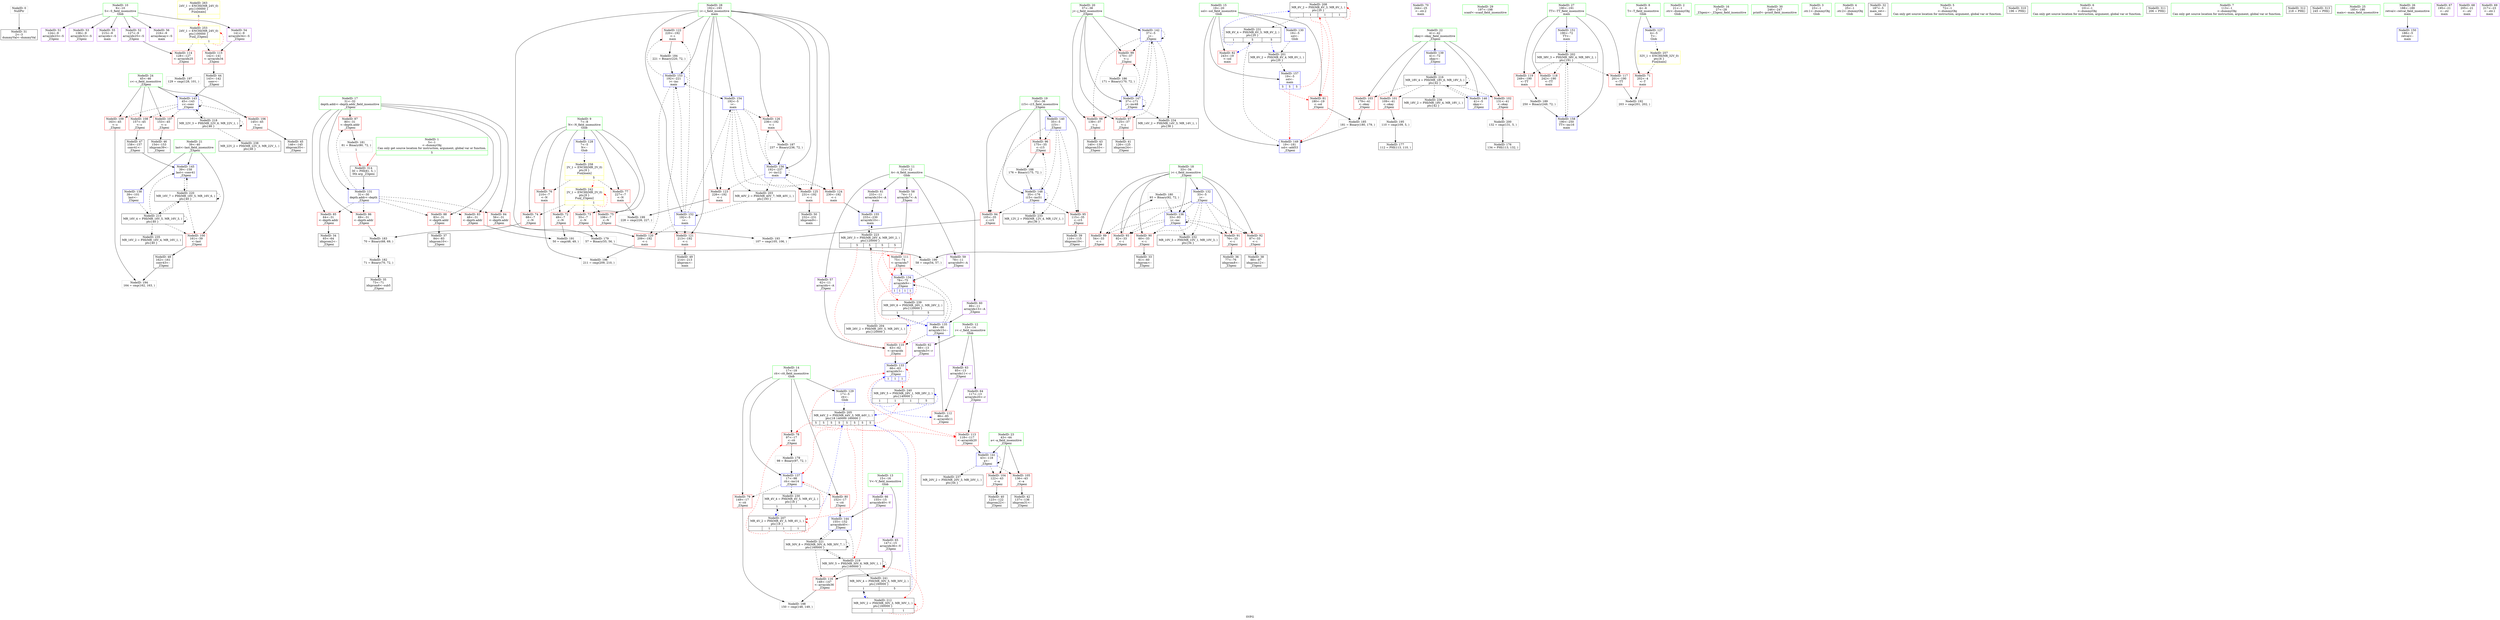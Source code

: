 digraph "SVFG" {
	label="SVFG";

	Node0x55cc87deddb0 [shape=record,color=grey,label="{NodeID: 0\nNullPtr}"];
	Node0x55cc87deddb0 -> Node0x55cc87e13e70[style=solid];
	Node0x55cc87e37400 [shape=record,color=yellow,style=double,label="{NodeID: 263\n24V_1 = ENCHI(MR_24V_0)\npts\{100000 \}\nFun[main]|{<s0>5}}"];
	Node0x55cc87e37400:s0 -> Node0x55cc87e36ae0[style=dashed,color=red];
	Node0x55cc87e1e560 [shape=record,color=grey,label="{NodeID: 180\n93 = Binary(92, 72, )\n}"];
	Node0x55cc87e1e560 -> Node0x55cc87e1b490[style=solid];
	Node0x55cc87e14d10 [shape=record,color=red,label="{NodeID: 97\n125\<--37\n\<--j\n_Z3geni\n}"];
	Node0x55cc87e14d10 -> Node0x55cc87e14690[style=solid];
	Node0x55cc87e131a0 [shape=record,color=green,label="{NodeID: 14\n17\<--18\nrit\<--rit_field_insensitive\nGlob }"];
	Node0x55cc87e131a0 -> Node0x55cc87e174c0[style=solid];
	Node0x55cc87e131a0 -> Node0x55cc87e17590[style=solid];
	Node0x55cc87e131a0 -> Node0x55cc87e17660[style=solid];
	Node0x55cc87e131a0 -> Node0x55cc87e1ae80[style=solid];
	Node0x55cc87e131a0 -> Node0x55cc87e1b560[style=solid];
	Node0x55cc87e18720 [shape=record,color=grey,label="{NodeID: 194\n164 = cmp(162, 163, )\n}"];
	Node0x55cc87e15870 [shape=record,color=red,label="{NodeID: 111\n75\<--74\n\<--arrayidx7\n_Z3geni\n}"];
	Node0x55cc87e15870 -> Node0x55cc87e1b2f0[style=solid];
	Node0x55cc87e13c00 [shape=record,color=green,label="{NodeID: 28\n192\<--193\ni\<--i_field_insensitive\nmain\n}"];
	Node0x55cc87e13c00 -> Node0x55cc87e1a700[style=solid];
	Node0x55cc87e13c00 -> Node0x55cc87e1a7d0[style=solid];
	Node0x55cc87e13c00 -> Node0x55cc87e1a8a0[style=solid];
	Node0x55cc87e13c00 -> Node0x55cc87e1a970[style=solid];
	Node0x55cc87e13c00 -> Node0x55cc87e1aa40[style=solid];
	Node0x55cc87e13c00 -> Node0x55cc87e1ab10[style=solid];
	Node0x55cc87e13c00 -> Node0x55cc87e1abe0[style=solid];
	Node0x55cc87e13c00 -> Node0x55cc87e1c190[style=solid];
	Node0x55cc87e13c00 -> Node0x55cc87e1c260[style=solid];
	Node0x55cc87e13c00 -> Node0x55cc87e1c330[style=solid];
	Node0x55cc87e13c00 -> Node0x55cc87e1c4d0[style=solid];
	Node0x55cc87e2a900 [shape=record,color=black,label="{NodeID: 208\nMR_6V_2 = PHI(MR_6V_3, MR_6V_1, )\npts\{20 \}\n|{|<s1>1|<s2>1|<s3>1}}"];
	Node0x55cc87e2a900 -> Node0x55cc87e32000[style=dashed];
	Node0x55cc87e2a900:s1 -> Node0x55cc87e17730[style=dashed,color=red];
	Node0x55cc87e2a900:s2 -> Node0x55cc87e1bf20[style=dashed,color=red];
	Node0x55cc87e2a900:s3 -> Node0x55cc87e2a900[style=dashed,color=red];
	Node0x55cc87e1ab10 [shape=record,color=red,label="{NodeID: 125\n231\<--192\n\<--i\nmain\n}"];
	Node0x55cc87e1ab10 -> Node0x55cc87e15e00[style=solid];
	Node0x55cc87e14760 [shape=record,color=black,label="{NodeID: 42\n137\<--136\nidxprom31\<--\n_Z3geni\n}"];
	Node0x55cc87e1b700 [shape=record,color=blue,label="{NodeID: 139\n41\<--72\nokay\<--\n_Z3geni\n}"];
	Node0x55cc87e1b700 -> Node0x55cc87e2d100[style=dashed];
	Node0x55cc87e162e0 [shape=record,color=purple,label="{NodeID: 56\n216\<--9\narraydecay\<--S\nmain\n}"];
	Node0x55cc87e33900 [shape=record,color=black,label="{NodeID: 236\nMR_18V_2 = PHI(MR_18V_4, MR_18V_1, )\npts\{42 \}\n}"];
	Node0x55cc87e1c260 [shape=record,color=blue,label="{NodeID: 153\n192\<--221\ni\<--inc\nmain\n}"];
	Node0x55cc87e1c260 -> Node0x55cc87e1a700[style=dashed];
	Node0x55cc87e1c260 -> Node0x55cc87e1a7d0[style=dashed];
	Node0x55cc87e1c260 -> Node0x55cc87e1a8a0[style=dashed];
	Node0x55cc87e1c260 -> Node0x55cc87e1c260[style=dashed];
	Node0x55cc87e1c260 -> Node0x55cc87e1c330[style=dashed];
	Node0x55cc87e16e40 [shape=record,color=purple,label="{NodeID: 70\n244\<--25\n\<--.str.2\nmain\n}"];
	Node0x55cc87e179a0 [shape=record,color=red,label="{NodeID: 84\n56\<--31\n\<--depth.addr\n_Z3geni\n}"];
	Node0x55cc87e179a0 -> Node0x55cc87e1e3e0[style=solid];
	Node0x55cc87df0bd0 [shape=record,color=green,label="{NodeID: 1\n5\<--1\n\<--dummyObj\nCan only get source location for instruction, argument, global var or function.|{<s0>5}}"];
	Node0x55cc87df0bd0:s0 -> Node0x55cc87e4c340[style=solid,color=red];
	Node0x55cc87e1e6e0 [shape=record,color=grey,label="{NodeID: 181\n81 = Binary(80, 72, )\n|{<s0>1}}"];
	Node0x55cc87e1e6e0:s0 -> Node0x55cc87e4c340[style=solid,color=red];
	Node0x55cc87e14de0 [shape=record,color=red,label="{NodeID: 98\n139\<--37\n\<--j\n_Z3geni\n}"];
	Node0x55cc87e14de0 -> Node0x55cc87e14830[style=solid];
	Node0x55cc87e13230 [shape=record,color=green,label="{NodeID: 15\n19\<--20\nsol\<--sol_field_insensitive\nGlob }"];
	Node0x55cc87e13230 -> Node0x55cc87e17730[style=solid];
	Node0x55cc87e13230 -> Node0x55cc87e17800[style=solid];
	Node0x55cc87e13230 -> Node0x55cc87e1af80[style=solid];
	Node0x55cc87e13230 -> Node0x55cc87e1bf20[style=solid];
	Node0x55cc87e13230 -> Node0x55cc87e1c5a0[style=solid];
	Node0x55cc87e188a0 [shape=record,color=grey,label="{NodeID: 195\n110 = cmp(109, 5, )\n}"];
	Node0x55cc87e188a0 -> Node0x55cc87bdbf80[style=solid];
	Node0x55cc87e15940 [shape=record,color=red,label="{NodeID: 112\n86\<--85\n\<--arrayidx11\n_Z3geni\n}"];
	Node0x55cc87e15940 -> Node0x55cc87e1b3c0[style=solid];
	Node0x55cc87e13cd0 [shape=record,color=green,label="{NodeID: 29\n197\<--198\nscanf\<--scanf_field_insensitive\n}"];
	Node0x55cc87e1abe0 [shape=record,color=red,label="{NodeID: 126\n236\<--192\n\<--i\nmain\n}"];
	Node0x55cc87e1abe0 -> Node0x55cc87e1efe0[style=solid];
	Node0x55cc87e14830 [shape=record,color=black,label="{NodeID: 43\n140\<--139\nidxprom33\<--\n_Z3geni\n}"];
	Node0x55cc87e2f800 [shape=record,color=black,label="{NodeID: 223\nMR_26V_3 = PHI(MR_26V_4, MR_26V_2, )\npts\{120000 \}\n|{|<s1>5|<s2>5|<s3>5|<s4>5}}"];
	Node0x55cc87e2f800 -> Node0x55cc87e1c400[style=dashed];
	Node0x55cc87e2f800:s1 -> Node0x55cc87e157a0[style=dashed,color=red];
	Node0x55cc87e2f800:s2 -> Node0x55cc87e15870[style=dashed,color=red];
	Node0x55cc87e2f800:s3 -> Node0x55cc87e1b2f0[style=dashed,color=red];
	Node0x55cc87e2f800:s4 -> Node0x55cc87e34800[style=dashed,color=red];
	Node0x55cc87e1b7d0 [shape=record,color=blue,label="{NodeID: 140\n35\<--5\ni15\<--\n_Z3geni\n}"];
	Node0x55cc87e1b7d0 -> Node0x55cc87e181c0[style=dashed];
	Node0x55cc87e1b7d0 -> Node0x55cc87e18290[style=dashed];
	Node0x55cc87e1b7d0 -> Node0x55cc87e14c40[style=dashed];
	Node0x55cc87e1b7d0 -> Node0x55cc87e1be50[style=dashed];
	Node0x55cc87e1b7d0 -> Node0x55cc87e32a00[style=dashed];
	Node0x55cc87e163b0 [shape=record,color=purple,label="{NodeID: 57\n62\<--11\narrayidx\<--A\n_Z3geni\n}"];
	Node0x55cc87e163b0 -> Node0x55cc87e157a0[style=solid];
	Node0x55cc87e33e00 [shape=record,color=black,label="{NodeID: 237\nMR_20V_2 = PHI(MR_20V_3, MR_20V_1, )\npts\{44 \}\n}"];
	Node0x55cc87e1c330 [shape=record,color=blue,label="{NodeID: 154\n192\<--5\ni\<--\nmain\n}"];
	Node0x55cc87e1c330 -> Node0x55cc87e1a970[style=dashed];
	Node0x55cc87e1c330 -> Node0x55cc87e1aa40[style=dashed];
	Node0x55cc87e1c330 -> Node0x55cc87e1ab10[style=dashed];
	Node0x55cc87e1c330 -> Node0x55cc87e1abe0[style=dashed];
	Node0x55cc87e1c330 -> Node0x55cc87e1c4d0[style=dashed];
	Node0x55cc87e1c330 -> Node0x55cc87e28fa0[style=dashed];
	Node0x55cc87e16f10 [shape=record,color=red,label="{NodeID: 71\n202\<--4\n\<--T\nmain\n}"];
	Node0x55cc87e16f10 -> Node0x55cc87e18420[style=solid];
	Node0x55cc87e17a70 [shape=record,color=red,label="{NodeID: 85\n64\<--31\n\<--depth.addr\n_Z3geni\n}"];
	Node0x55cc87e17a70 -> Node0x55cc87e140e0[style=solid];
	Node0x55cc87dee290 [shape=record,color=green,label="{NodeID: 2\n21\<--1\n.str\<--dummyObj\nGlob }"];
	Node0x55cc87e1e860 [shape=record,color=grey,label="{NodeID: 182\n71 = Binary(70, 72, )\n}"];
	Node0x55cc87e1e860 -> Node0x55cc87e141b0[style=solid];
	Node0x55cc87e14eb0 [shape=record,color=red,label="{NodeID: 99\n170\<--37\n\<--j\n_Z3geni\n}"];
	Node0x55cc87e14eb0 -> Node0x55cc87e1ee60[style=solid];
	Node0x55cc87e132c0 [shape=record,color=green,label="{NodeID: 16\n27\<--28\n_Z3geni\<--_Z3geni_field_insensitive\n}"];
	Node0x55cc87e18a20 [shape=record,color=grey,label="{NodeID: 196\n211 = cmp(209, 210, )\n}"];
	Node0x55cc87e15a10 [shape=record,color=red,label="{NodeID: 113\n118\<--117\n\<--arrayidx20\n_Z3geni\n}"];
	Node0x55cc87e15a10 -> Node0x55cc87e1b8a0[style=solid];
	Node0x55cc87e13da0 [shape=record,color=green,label="{NodeID: 30\n246\<--247\nprintf\<--printf_field_insensitive\n}"];
	Node0x55cc87e1acb0 [shape=record,color=blue,label="{NodeID: 127\n4\<--5\nT\<--\nGlob }"];
	Node0x55cc87e1acb0 -> Node0x55cc87e36e90[style=dashed];
	Node0x55cc87e14900 [shape=record,color=black,label="{NodeID: 44\n143\<--142\nconv\<--\n_Z3geni\n}"];
	Node0x55cc87e14900 -> Node0x55cc87e1ba40[style=solid];
	Node0x55cc87e1b8a0 [shape=record,color=blue,label="{NodeID: 141\n43\<--118\na\<--\n_Z3geni\n}"];
	Node0x55cc87e1b8a0 -> Node0x55cc87e152c0[style=dashed];
	Node0x55cc87e1b8a0 -> Node0x55cc87e15390[style=dashed];
	Node0x55cc87e1b8a0 -> Node0x55cc87e1b8a0[style=dashed];
	Node0x55cc87e1b8a0 -> Node0x55cc87e33e00[style=dashed];
	Node0x55cc87e16480 [shape=record,color=purple,label="{NodeID: 58\n74\<--11\narrayidx7\<--A\n_Z3geni\n}"];
	Node0x55cc87e16480 -> Node0x55cc87e15870[style=solid];
	Node0x55cc87e34300 [shape=record,color=black,label="{NodeID: 238\nMR_22V_2 = PHI(MR_22V_3, MR_22V_1, )\npts\{46 \}\n}"];
	Node0x55cc87e1c400 [shape=record,color=blue,label="{NodeID: 155\n233\<--230\narrayidx10\<--\nmain\n}"];
	Node0x55cc87e1c400 -> Node0x55cc87e2f800[style=dashed];
	Node0x55cc87e16fe0 [shape=record,color=red,label="{NodeID: 72\n49\<--7\n\<--N\n_Z3geni\n}"];
	Node0x55cc87e16fe0 -> Node0x55cc87e1f5e0[style=solid];
	Node0x55cc87e17b40 [shape=record,color=red,label="{NodeID: 86\n69\<--31\n\<--depth.addr\n_Z3geni\n}"];
	Node0x55cc87e17b40 -> Node0x55cc87e1e9e0[style=solid];
	Node0x55cc87df19d0 [shape=record,color=green,label="{NodeID: 3\n23\<--1\n.str.1\<--dummyObj\nGlob }"];
	Node0x55cc87e1e9e0 [shape=record,color=grey,label="{NodeID: 183\n70 = Binary(68, 69, )\n}"];
	Node0x55cc87e1e9e0 -> Node0x55cc87e1e860[style=solid];
	Node0x55cc87e14f80 [shape=record,color=red,label="{NodeID: 100\n161\<--39\n\<--last\n_Z3geni\n}"];
	Node0x55cc87e14f80 -> Node0x55cc87e15c60[style=solid];
	Node0x55cc87e13350 [shape=record,color=green,label="{NodeID: 17\n31\<--32\ndepth.addr\<--depth.addr_field_insensitive\n_Z3geni\n}"];
	Node0x55cc87e13350 -> Node0x55cc87e178d0[style=solid];
	Node0x55cc87e13350 -> Node0x55cc87e179a0[style=solid];
	Node0x55cc87e13350 -> Node0x55cc87e17a70[style=solid];
	Node0x55cc87e13350 -> Node0x55cc87e17b40[style=solid];
	Node0x55cc87e13350 -> Node0x55cc87e17c10[style=solid];
	Node0x55cc87e13350 -> Node0x55cc87e17ce0[style=solid];
	Node0x55cc87e13350 -> Node0x55cc87e1b080[style=solid];
	Node0x55cc87e18ba0 [shape=record,color=grey,label="{NodeID: 197\n129 = cmp(128, 101, )\n}"];
	Node0x55cc87e15ae0 [shape=record,color=red,label="{NodeID: 114\n128\<--127\n\<--arrayidx25\n_Z3geni\n}"];
	Node0x55cc87e15ae0 -> Node0x55cc87e18ba0[style=solid];
	Node0x55cc87e13e70 [shape=record,color=black,label="{NodeID: 31\n2\<--3\ndummyVal\<--dummyVal\n}"];
	Node0x55cc87e1ad80 [shape=record,color=blue,label="{NodeID: 128\n7\<--5\nN\<--\nGlob }"];
	Node0x55cc87e1ad80 -> Node0x55cc87e36fa0[style=dashed];
	Node0x55cc87e149d0 [shape=record,color=black,label="{NodeID: 45\n146\<--145\nidxprom35\<--\n_Z3geni\n}"];
	Node0x55cc87e1b970 [shape=record,color=blue,label="{NodeID: 142\n37\<--5\nj\<--\n_Z3geni\n}"];
	Node0x55cc87e1b970 -> Node0x55cc87e14d10[style=dashed];
	Node0x55cc87e1b970 -> Node0x55cc87e14de0[style=dashed];
	Node0x55cc87e1b970 -> Node0x55cc87e14eb0[style=dashed];
	Node0x55cc87e1b970 -> Node0x55cc87e1b970[style=dashed];
	Node0x55cc87e1b970 -> Node0x55cc87e1bd80[style=dashed];
	Node0x55cc87e1b970 -> Node0x55cc87e32f00[style=dashed];
	Node0x55cc87e16550 [shape=record,color=purple,label="{NodeID: 59\n78\<--11\narrayidx9\<--A\n_Z3geni\n}"];
	Node0x55cc87e16550 -> Node0x55cc87e1b2f0[style=solid];
	Node0x55cc87e34800 [shape=record,color=black,label="{NodeID: 239\nMR_26V_6 = PHI(MR_26V_1, MR_26V_2, )\npts\{120000 \}\n|{<s0>1|<s1>5}}"];
	Node0x55cc87e34800:s0 -> Node0x55cc87e1b3c0[style=dashed,color=blue];
	Node0x55cc87e34800:s1 -> Node0x55cc87e294a0[style=dashed,color=blue];
	Node0x55cc87e1c4d0 [shape=record,color=blue,label="{NodeID: 156\n192\<--237\ni\<--inc12\nmain\n}"];
	Node0x55cc87e1c4d0 -> Node0x55cc87e1a970[style=dashed];
	Node0x55cc87e1c4d0 -> Node0x55cc87e1aa40[style=dashed];
	Node0x55cc87e1c4d0 -> Node0x55cc87e1ab10[style=dashed];
	Node0x55cc87e1c4d0 -> Node0x55cc87e1abe0[style=dashed];
	Node0x55cc87e1c4d0 -> Node0x55cc87e1c4d0[style=dashed];
	Node0x55cc87e1c4d0 -> Node0x55cc87e28fa0[style=dashed];
	Node0x55cc87e170b0 [shape=record,color=red,label="{NodeID: 73\n55\<--7\n\<--N\n_Z3geni\n}"];
	Node0x55cc87e170b0 -> Node0x55cc87e1e3e0[style=solid];
	Node0x55cc87e36ae0 [shape=record,color=yellow,style=double,label="{NodeID: 253\n24V_1 = ENCHI(MR_24V_0)\npts\{100000 \}\nFun[_Z3geni]|{|<s2>1}}"];
	Node0x55cc87e36ae0 -> Node0x55cc87e15ae0[style=dashed];
	Node0x55cc87e36ae0 -> Node0x55cc87e15bb0[style=dashed];
	Node0x55cc87e36ae0:s2 -> Node0x55cc87e36ae0[style=dashed,color=red];
	Node0x55cc87e17c10 [shape=record,color=red,label="{NodeID: 87\n80\<--31\n\<--depth.addr\n_Z3geni\n}"];
	Node0x55cc87e17c10 -> Node0x55cc87e1e6e0[style=solid];
	Node0x55cc87dedf50 [shape=record,color=green,label="{NodeID: 4\n25\<--1\n.str.2\<--dummyObj\nGlob }"];
	Node0x55cc87e1eb60 [shape=record,color=grey,label="{NodeID: 184\n221 = Binary(220, 72, )\n}"];
	Node0x55cc87e1eb60 -> Node0x55cc87e1c260[style=solid];
	Node0x55cc87e15050 [shape=record,color=red,label="{NodeID: 101\n109\<--41\n\<--okay\n_Z3geni\n}"];
	Node0x55cc87e15050 -> Node0x55cc87e188a0[style=solid];
	Node0x55cc87e133e0 [shape=record,color=green,label="{NodeID: 18\n33\<--34\ni\<--i_field_insensitive\n_Z3geni\n}"];
	Node0x55cc87e133e0 -> Node0x55cc87e17db0[style=solid];
	Node0x55cc87e133e0 -> Node0x55cc87e17e80[style=solid];
	Node0x55cc87e133e0 -> Node0x55cc87e17f50[style=solid];
	Node0x55cc87e133e0 -> Node0x55cc87e18020[style=solid];
	Node0x55cc87e133e0 -> Node0x55cc87e180f0[style=solid];
	Node0x55cc87e133e0 -> Node0x55cc87e1b150[style=solid];
	Node0x55cc87e133e0 -> Node0x55cc87e1b490[style=solid];
	Node0x55cc87e18d20 [shape=record,color=grey,label="{NodeID: 198\n150 = cmp(148, 149, )\n}"];
	Node0x55cc87e15bb0 [shape=record,color=red,label="{NodeID: 115\n142\<--141\n\<--arrayidx34\n_Z3geni\n}"];
	Node0x55cc87e15bb0 -> Node0x55cc87e14900[style=solid];
	Node0x55cc87e13f40 [shape=record,color=black,label="{NodeID: 32\n187\<--5\nmain_ret\<--\nmain\n}"];
	Node0x55cc87e2bd00 [shape=record,color=black,label="{NodeID: 212\nMR_30V_2 = PHI(MR_30V_3, MR_30V_1, )\npts\{160000 \}\n|{|<s1>1|<s2>1}}"];
	Node0x55cc87e2bd00 -> Node0x55cc87e35200[style=dashed];
	Node0x55cc87e2bd00:s1 -> Node0x55cc87e2bd00[style=dashed,color=red];
	Node0x55cc87e2bd00:s2 -> Node0x55cc87e2e000[style=dashed,color=red];
	Node0x55cc87e1ae80 [shape=record,color=blue,label="{NodeID: 129\n17\<--5\nrit\<--\nGlob }"];
	Node0x55cc87e1ae80 -> Node0x55cc87e299a0[style=dashed];
	Node0x55cc87e14aa0 [shape=record,color=black,label="{NodeID: 46\n154\<--153\nidxprom39\<--\n_Z3geni\n}"];
	Node0x55cc87e1ba40 [shape=record,color=blue,label="{NodeID: 143\n45\<--143\nc\<--conv\n_Z3geni\n}"];
	Node0x55cc87e1ba40 -> Node0x55cc87e15460[style=dashed];
	Node0x55cc87e1ba40 -> Node0x55cc87e15530[style=dashed];
	Node0x55cc87e1ba40 -> Node0x55cc87e15600[style=dashed];
	Node0x55cc87e1ba40 -> Node0x55cc87e156d0[style=dashed];
	Node0x55cc87e1ba40 -> Node0x55cc87e1ba40[style=dashed];
	Node0x55cc87e1ba40 -> Node0x55cc87e2db00[style=dashed];
	Node0x55cc87e16620 [shape=record,color=purple,label="{NodeID: 60\n89\<--11\narrayidx13\<--A\n_Z3geni\n}"];
	Node0x55cc87e16620 -> Node0x55cc87e1b3c0[style=solid];
	Node0x55cc87e34d00 [shape=record,color=black,label="{NodeID: 240\nMR_28V_5 = PHI(MR_28V_1, MR_28V_2, )\npts\{140000 \}\n|{<s0>1|<s1>1|<s2>1|<s3>5}}"];
	Node0x55cc87e34d00:s0 -> Node0x55cc87e15940[style=dashed,color=blue];
	Node0x55cc87e34d00:s1 -> Node0x55cc87e1b220[style=dashed,color=blue];
	Node0x55cc87e34d00:s2 -> Node0x55cc87e34d00[style=dashed,color=blue];
	Node0x55cc87e34d00:s3 -> Node0x55cc87e299a0[style=dashed,color=blue];
	Node0x55cc87e1c5a0 [shape=record,color=blue,label="{NodeID: 157\n19\<--5\nsol\<--\nmain\n|{<s0>5|<s1>5|<s2>5}}"];
	Node0x55cc87e1c5a0:s0 -> Node0x55cc87e17730[style=dashed,color=red];
	Node0x55cc87e1c5a0:s1 -> Node0x55cc87e1bf20[style=dashed,color=red];
	Node0x55cc87e1c5a0:s2 -> Node0x55cc87e2a900[style=dashed,color=red];
	Node0x55cc87e17180 [shape=record,color=red,label="{NodeID: 74\n68\<--7\n\<--N\n_Z3geni\n}"];
	Node0x55cc87e17180 -> Node0x55cc87e1e9e0[style=solid];
	Node0x55cc87e17ce0 [shape=record,color=red,label="{NodeID: 88\n83\<--31\n\<--depth.addr\n_Z3geni\n}"];
	Node0x55cc87e17ce0 -> Node0x55cc87e14350[style=solid];
	Node0x55cc87e12350 [shape=record,color=green,label="{NodeID: 5\n72\<--1\n\<--dummyObj\nCan only get source location for instruction, argument, global var or function.}"];
	Node0x55cc87e1ece0 [shape=record,color=grey,label="{NodeID: 185\n181 = Binary(180, 179, )\n}"];
	Node0x55cc87e1ece0 -> Node0x55cc87e1bf20[style=solid];
	Node0x55cc87e15120 [shape=record,color=red,label="{NodeID: 102\n131\<--41\n\<--okay\n_Z3geni\n}"];
	Node0x55cc87e15120 -> Node0x55cc87e19020[style=solid];
	Node0x55cc87e134b0 [shape=record,color=green,label="{NodeID: 19\n35\<--36\ni15\<--i15_field_insensitive\n_Z3geni\n}"];
	Node0x55cc87e134b0 -> Node0x55cc87e181c0[style=solid];
	Node0x55cc87e134b0 -> Node0x55cc87e18290[style=solid];
	Node0x55cc87e134b0 -> Node0x55cc87e14c40[style=solid];
	Node0x55cc87e134b0 -> Node0x55cc87e1b7d0[style=solid];
	Node0x55cc87e134b0 -> Node0x55cc87e1be50[style=solid];
	Node0x55cc87e18ea0 [shape=record,color=grey,label="{NodeID: 199\n228 = cmp(226, 227, )\n}"];
	Node0x55cc87e1a3c0 [shape=record,color=red,label="{NodeID: 116\n148\<--147\n\<--arrayidx36\n_Z3geni\n}"];
	Node0x55cc87e1a3c0 -> Node0x55cc87e18d20[style=solid];
	Node0x55cc87e14010 [shape=record,color=black,label="{NodeID: 33\n61\<--60\nidxprom\<--\n_Z3geni\n}"];
	Node0x55cc87e1af80 [shape=record,color=blue,label="{NodeID: 130\n19\<--5\nsol\<--\nGlob }"];
	Node0x55cc87e1af80 -> Node0x55cc87e285a0[style=dashed];
	Node0x55cc87e14b70 [shape=record,color=black,label="{NodeID: 47\n158\<--157\nconv41\<--\n_Z3geni\n}"];
	Node0x55cc87e14b70 -> Node0x55cc87e1bbe0[style=solid];
	Node0x55cc87e4bf40 [shape=record,color=black,label="{NodeID: 310\n196 = PHI()\n}"];
	Node0x55cc87e1bb10 [shape=record,color=blue,label="{NodeID: 144\n155\<--152\narrayidx40\<--\n_Z3geni\n}"];
	Node0x55cc87e1bb10 -> Node0x55cc87e2f210[style=dashed];
	Node0x55cc87e166f0 [shape=record,color=purple,label="{NodeID: 61\n233\<--11\narrayidx10\<--A\nmain\n}"];
	Node0x55cc87e166f0 -> Node0x55cc87e1c400[style=solid];
	Node0x55cc87e35200 [shape=record,color=black,label="{NodeID: 241\nMR_30V_4 = PHI(MR_30V_5, MR_30V_2, )\npts\{160000 \}\n|{<s0>1|<s1>5}}"];
	Node0x55cc87e35200:s0 -> Node0x55cc87e2bd00[style=dashed,color=blue];
	Node0x55cc87e35200:s1 -> Node0x55cc87e299a0[style=dashed,color=blue];
	Node0x55cc87e1c670 [shape=record,color=blue,label="{NodeID: 158\n190\<--250\nTT\<--inc16\nmain\n}"];
	Node0x55cc87e1c670 -> Node0x55cc87e28aa0[style=dashed];
	Node0x55cc87e17250 [shape=record,color=red,label="{NodeID: 75\n106\<--7\n\<--N\n_Z3geni\n}"];
	Node0x55cc87e17250 -> Node0x55cc87e185a0[style=solid];
	Node0x55cc87e17db0 [shape=record,color=red,label="{NodeID: 89\n54\<--33\n\<--i\n_Z3geni\n}"];
	Node0x55cc87e17db0 -> Node0x55cc87e1f460[style=solid];
	Node0x55cc87e123e0 [shape=record,color=green,label="{NodeID: 6\n101\<--1\n\<--dummyObj\nCan only get source location for instruction, argument, global var or function.}"];
	Node0x55cc87e1ee60 [shape=record,color=grey,label="{NodeID: 186\n171 = Binary(170, 72, )\n}"];
	Node0x55cc87e1ee60 -> Node0x55cc87e1bd80[style=solid];
	Node0x55cc87e151f0 [shape=record,color=red,label="{NodeID: 103\n179\<--41\n\<--okay\n_Z3geni\n}"];
	Node0x55cc87e151f0 -> Node0x55cc87e1ece0[style=solid];
	Node0x55cc87e13580 [shape=record,color=green,label="{NodeID: 20\n37\<--38\nj\<--j_field_insensitive\n_Z3geni\n}"];
	Node0x55cc87e13580 -> Node0x55cc87e14d10[style=solid];
	Node0x55cc87e13580 -> Node0x55cc87e14de0[style=solid];
	Node0x55cc87e13580 -> Node0x55cc87e14eb0[style=solid];
	Node0x55cc87e13580 -> Node0x55cc87e1b970[style=solid];
	Node0x55cc87e13580 -> Node0x55cc87e1bd80[style=solid];
	Node0x55cc87e19020 [shape=record,color=grey,label="{NodeID: 200\n132 = cmp(131, 5, )\n}"];
	Node0x55cc87e19020 -> Node0x55cc87bd82c0[style=solid];
	Node0x55cc87e1a490 [shape=record,color=red,label="{NodeID: 117\n201\<--190\n\<--TT\nmain\n}"];
	Node0x55cc87e1a490 -> Node0x55cc87e18420[style=solid];
	Node0x55cc87e140e0 [shape=record,color=black,label="{NodeID: 34\n65\<--64\nidxprom2\<--\n_Z3geni\n}"];
	Node0x55cc87e1b080 [shape=record,color=blue,label="{NodeID: 131\n31\<--30\ndepth.addr\<--depth\n_Z3geni\n}"];
	Node0x55cc87e1b080 -> Node0x55cc87e178d0[style=dashed];
	Node0x55cc87e1b080 -> Node0x55cc87e179a0[style=dashed];
	Node0x55cc87e1b080 -> Node0x55cc87e17a70[style=dashed];
	Node0x55cc87e1b080 -> Node0x55cc87e17b40[style=dashed];
	Node0x55cc87e1b080 -> Node0x55cc87e17c10[style=dashed];
	Node0x55cc87e1b080 -> Node0x55cc87e17ce0[style=dashed];
	Node0x55cc87e15c60 [shape=record,color=black,label="{NodeID: 48\n162\<--161\nconv43\<--\n_Z3geni\n}"];
	Node0x55cc87e15c60 -> Node0x55cc87e18720[style=solid];
	Node0x55cc87e4c040 [shape=record,color=black,label="{NodeID: 311\n206 = PHI()\n}"];
	Node0x55cc87e1bbe0 [shape=record,color=blue,label="{NodeID: 145\n39\<--158\nlast\<--conv41\n_Z3geni\n}"];
	Node0x55cc87e1bbe0 -> Node0x55cc87e2e500[style=dashed];
	Node0x55cc87e167c0 [shape=record,color=purple,label="{NodeID: 62\n66\<--13\narrayidx3\<--r\n_Z3geni\n}"];
	Node0x55cc87e167c0 -> Node0x55cc87e1b220[style=solid];
	Node0x55cc87e35700 [shape=record,color=yellow,style=double,label="{NodeID: 242\n2V_1 = ENCHI(MR_2V_0)\npts\{8 \}\nFun[_Z3geni]|{|<s4>1}}"];
	Node0x55cc87e35700 -> Node0x55cc87e16fe0[style=dashed];
	Node0x55cc87e35700 -> Node0x55cc87e170b0[style=dashed];
	Node0x55cc87e35700 -> Node0x55cc87e17180[style=dashed];
	Node0x55cc87e35700 -> Node0x55cc87e17250[style=dashed];
	Node0x55cc87e35700:s4 -> Node0x55cc87e35700[style=dashed,color=red];
	Node0x55cc87e17320 [shape=record,color=red,label="{NodeID: 76\n210\<--7\n\<--N\nmain\n}"];
	Node0x55cc87e17320 -> Node0x55cc87e18a20[style=solid];
	Node0x55cc87e17e80 [shape=record,color=red,label="{NodeID: 90\n60\<--33\n\<--i\n_Z3geni\n}"];
	Node0x55cc87e17e80 -> Node0x55cc87e14010[style=solid];
	Node0x55cc87df1ae0 [shape=record,color=green,label="{NodeID: 7\n113\<--1\n\<--dummyObj\nCan only get source location for instruction, argument, global var or function.}"];
	Node0x55cc87e1efe0 [shape=record,color=grey,label="{NodeID: 187\n237 = Binary(236, 72, )\n}"];
	Node0x55cc87e1efe0 -> Node0x55cc87e1c4d0[style=solid];
	Node0x55cc87e152c0 [shape=record,color=red,label="{NodeID: 104\n122\<--43\n\<--a\n_Z3geni\n}"];
	Node0x55cc87e152c0 -> Node0x55cc87e145c0[style=solid];
	Node0x55cc87e13650 [shape=record,color=green,label="{NodeID: 21\n39\<--40\nlast\<--last_field_insensitive\n_Z3geni\n}"];
	Node0x55cc87e13650 -> Node0x55cc87e14f80[style=solid];
	Node0x55cc87e13650 -> Node0x55cc87e1b630[style=solid];
	Node0x55cc87e13650 -> Node0x55cc87e1bbe0[style=solid];
	Node0x55cc87e285a0 [shape=record,color=black,label="{NodeID: 201\nMR_6V_2 = PHI(MR_6V_4, MR_6V_1, )\npts\{20 \}\n}"];
	Node0x55cc87e285a0 -> Node0x55cc87e1c5a0[style=dashed];
	Node0x55cc87e1a560 [shape=record,color=red,label="{NodeID: 118\n242\<--190\n\<--TT\nmain\n}"];
	Node0x55cc87e141b0 [shape=record,color=black,label="{NodeID: 35\n73\<--71\nidxprom6\<--sub5\n_Z3geni\n}"];
	Node0x55cc87e2cc00 [shape=record,color=black,label="{NodeID: 215\nMR_16V_4 = PHI(MR_16V_5, MR_16V_3, )\npts\{40 \}\n}"];
	Node0x55cc87e2cc00 -> Node0x55cc87e14f80[style=dashed];
	Node0x55cc87e2cc00 -> Node0x55cc87e1bbe0[style=dashed];
	Node0x55cc87e2cc00 -> Node0x55cc87e2cc00[style=dashed];
	Node0x55cc87e2cc00 -> Node0x55cc87e2e500[style=dashed];
	Node0x55cc87e2cc00 -> Node0x55cc87e33400[style=dashed];
	Node0x55cc87e1b150 [shape=record,color=blue,label="{NodeID: 132\n33\<--5\ni\<--\n_Z3geni\n}"];
	Node0x55cc87e1b150 -> Node0x55cc87e17db0[style=dashed];
	Node0x55cc87e1b150 -> Node0x55cc87e17e80[style=dashed];
	Node0x55cc87e1b150 -> Node0x55cc87e17f50[style=dashed];
	Node0x55cc87e1b150 -> Node0x55cc87e18020[style=dashed];
	Node0x55cc87e1b150 -> Node0x55cc87e180f0[style=dashed];
	Node0x55cc87e1b150 -> Node0x55cc87e1b490[style=dashed];
	Node0x55cc87e1b150 -> Node0x55cc87e32500[style=dashed];
	Node0x55cc87e15d30 [shape=record,color=black,label="{NodeID: 49\n214\<--213\nidxprom\<--\nmain\n}"];
	Node0x55cc87e4c140 [shape=record,color=black,label="{NodeID: 312\n218 = PHI()\n}"];
	Node0x55cc87e1bcb0 [shape=record,color=blue,label="{NodeID: 146\n41\<--5\nokay\<--\n_Z3geni\n}"];
	Node0x55cc87e1bcb0 -> Node0x55cc87e2d100[style=dashed];
	Node0x55cc87e16890 [shape=record,color=purple,label="{NodeID: 63\n85\<--13\narrayidx11\<--r\n_Z3geni\n}"];
	Node0x55cc87e16890 -> Node0x55cc87e15940[style=solid];
	Node0x55cc87e173f0 [shape=record,color=red,label="{NodeID: 77\n227\<--7\n\<--N\nmain\n}"];
	Node0x55cc87e173f0 -> Node0x55cc87e18ea0[style=solid];
	Node0x55cc87e36e90 [shape=record,color=yellow,style=double,label="{NodeID: 257\n32V_1 = ENCHI(MR_32V_0)\npts\{6 \}\nFun[main]}"];
	Node0x55cc87e36e90 -> Node0x55cc87e16f10[style=dashed];
	Node0x55cc87e17f50 [shape=record,color=red,label="{NodeID: 91\n76\<--33\n\<--i\n_Z3geni\n}"];
	Node0x55cc87e17f50 -> Node0x55cc87e14280[style=solid];
	Node0x55cc87df1b70 [shape=record,color=green,label="{NodeID: 8\n4\<--6\nT\<--T_field_insensitive\nGlob }"];
	Node0x55cc87df1b70 -> Node0x55cc87e16f10[style=solid];
	Node0x55cc87df1b70 -> Node0x55cc87e1acb0[style=solid];
	Node0x55cc87e1f160 [shape=record,color=grey,label="{NodeID: 188\n176 = Binary(175, 72, )\n}"];
	Node0x55cc87e1f160 -> Node0x55cc87e1be50[style=solid];
	Node0x55cc87e15390 [shape=record,color=red,label="{NodeID: 105\n136\<--43\n\<--a\n_Z3geni\n}"];
	Node0x55cc87e15390 -> Node0x55cc87e14760[style=solid];
	Node0x55cc87e13720 [shape=record,color=green,label="{NodeID: 22\n41\<--42\nokay\<--okay_field_insensitive\n_Z3geni\n}"];
	Node0x55cc87e13720 -> Node0x55cc87e15050[style=solid];
	Node0x55cc87e13720 -> Node0x55cc87e15120[style=solid];
	Node0x55cc87e13720 -> Node0x55cc87e151f0[style=solid];
	Node0x55cc87e13720 -> Node0x55cc87e1b700[style=solid];
	Node0x55cc87e13720 -> Node0x55cc87e1bcb0[style=solid];
	Node0x55cc87e28aa0 [shape=record,color=black,label="{NodeID: 202\nMR_38V_3 = PHI(MR_38V_4, MR_38V_2, )\npts\{191 \}\n}"];
	Node0x55cc87e28aa0 -> Node0x55cc87e1a490[style=dashed];
	Node0x55cc87e28aa0 -> Node0x55cc87e1a560[style=dashed];
	Node0x55cc87e28aa0 -> Node0x55cc87e1a630[style=dashed];
	Node0x55cc87e28aa0 -> Node0x55cc87e1c670[style=dashed];
	Node0x55cc87e1a630 [shape=record,color=red,label="{NodeID: 119\n249\<--190\n\<--TT\nmain\n}"];
	Node0x55cc87e1a630 -> Node0x55cc87e1f2e0[style=solid];
	Node0x55cc87e14280 [shape=record,color=black,label="{NodeID: 36\n77\<--76\nidxprom8\<--\n_Z3geni\n}"];
	Node0x55cc87e2d100 [shape=record,color=black,label="{NodeID: 216\nMR_18V_4 = PHI(MR_18V_6, MR_18V_3, )\npts\{42 \}\n}"];
	Node0x55cc87e2d100 -> Node0x55cc87e15050[style=dashed];
	Node0x55cc87e2d100 -> Node0x55cc87e15120[style=dashed];
	Node0x55cc87e2d100 -> Node0x55cc87e151f0[style=dashed];
	Node0x55cc87e2d100 -> Node0x55cc87e1bcb0[style=dashed];
	Node0x55cc87e2d100 -> Node0x55cc87e2d100[style=dashed];
	Node0x55cc87e2d100 -> Node0x55cc87e33900[style=dashed];
	Node0x55cc87e1b220 [shape=record,color=blue,label="{NodeID: 133\n66\<--63\narrayidx3\<--\n_Z3geni\n|{<s0>1|<s1>1|<s2>1}}"];
	Node0x55cc87e1b220:s0 -> Node0x55cc87e15a10[style=dashed,color=red];
	Node0x55cc87e1b220:s1 -> Node0x55cc87e1b220[style=dashed,color=red];
	Node0x55cc87e1b220:s2 -> Node0x55cc87e34d00[style=dashed,color=red];
	Node0x55cc87e15e00 [shape=record,color=black,label="{NodeID: 50\n232\<--231\nidxprom9\<--\nmain\n}"];
	Node0x55cc87e4c240 [shape=record,color=black,label="{NodeID: 313\n245 = PHI()\n}"];
	Node0x55cc87e31b00 [shape=record,color=black,label="{NodeID: 230\nMR_4V_4 = PHI(MR_4V_5, MR_4V_2, )\npts\{18 \}\n|{<s0>1|<s1>5}}"];
	Node0x55cc87e31b00:s0 -> Node0x55cc87e2a400[style=dashed,color=blue];
	Node0x55cc87e31b00:s1 -> Node0x55cc87e299a0[style=dashed,color=blue];
	Node0x55cc87e1bd80 [shape=record,color=blue,label="{NodeID: 147\n37\<--171\nj\<--inc48\n_Z3geni\n}"];
	Node0x55cc87e1bd80 -> Node0x55cc87e14d10[style=dashed];
	Node0x55cc87e1bd80 -> Node0x55cc87e14de0[style=dashed];
	Node0x55cc87e1bd80 -> Node0x55cc87e14eb0[style=dashed];
	Node0x55cc87e1bd80 -> Node0x55cc87e1b970[style=dashed];
	Node0x55cc87e1bd80 -> Node0x55cc87e1bd80[style=dashed];
	Node0x55cc87e1bd80 -> Node0x55cc87e32f00[style=dashed];
	Node0x55cc87e16960 [shape=record,color=purple,label="{NodeID: 64\n117\<--13\narrayidx20\<--r\n_Z3geni\n}"];
	Node0x55cc87e16960 -> Node0x55cc87e15a10[style=solid];
	Node0x55cc87e174c0 [shape=record,color=red,label="{NodeID: 78\n97\<--17\n\<--rit\n_Z3geni\n}"];
	Node0x55cc87e174c0 -> Node0x55cc87e1e260[style=solid];
	Node0x55cc87e36fa0 [shape=record,color=yellow,style=double,label="{NodeID: 258\n2V_1 = ENCHI(MR_2V_0)\npts\{8 \}\nFun[main]|{|<s2>5}}"];
	Node0x55cc87e36fa0 -> Node0x55cc87e17320[style=dashed];
	Node0x55cc87e36fa0 -> Node0x55cc87e173f0[style=dashed];
	Node0x55cc87e36fa0:s2 -> Node0x55cc87e35700[style=dashed,color=red];
	Node0x55cc87e18020 [shape=record,color=red,label="{NodeID: 92\n87\<--33\n\<--i\n_Z3geni\n}"];
	Node0x55cc87e18020 -> Node0x55cc87e14420[style=solid];
	Node0x55cc87e12690 [shape=record,color=green,label="{NodeID: 9\n7\<--8\nN\<--N_field_insensitive\nGlob }"];
	Node0x55cc87e12690 -> Node0x55cc87e16fe0[style=solid];
	Node0x55cc87e12690 -> Node0x55cc87e170b0[style=solid];
	Node0x55cc87e12690 -> Node0x55cc87e17180[style=solid];
	Node0x55cc87e12690 -> Node0x55cc87e17250[style=solid];
	Node0x55cc87e12690 -> Node0x55cc87e17320[style=solid];
	Node0x55cc87e12690 -> Node0x55cc87e173f0[style=solid];
	Node0x55cc87e12690 -> Node0x55cc87e1ad80[style=solid];
	Node0x55cc87e1f2e0 [shape=record,color=grey,label="{NodeID: 189\n250 = Binary(249, 72, )\n}"];
	Node0x55cc87e1f2e0 -> Node0x55cc87e1c670[style=solid];
	Node0x55cc87e15460 [shape=record,color=red,label="{NodeID: 106\n145\<--45\n\<--c\n_Z3geni\n}"];
	Node0x55cc87e15460 -> Node0x55cc87e149d0[style=solid];
	Node0x55cc87e137f0 [shape=record,color=green,label="{NodeID: 23\n43\<--44\na\<--a_field_insensitive\n_Z3geni\n}"];
	Node0x55cc87e137f0 -> Node0x55cc87e152c0[style=solid];
	Node0x55cc87e137f0 -> Node0x55cc87e15390[style=solid];
	Node0x55cc87e137f0 -> Node0x55cc87e1b8a0[style=solid];
	Node0x55cc87e28fa0 [shape=record,color=black,label="{NodeID: 203\nMR_40V_2 = PHI(MR_40V_7, MR_40V_1, )\npts\{193 \}\n}"];
	Node0x55cc87e28fa0 -> Node0x55cc87e1c190[style=dashed];
	Node0x55cc87e1a700 [shape=record,color=red,label="{NodeID: 120\n209\<--192\n\<--i\nmain\n}"];
	Node0x55cc87e1a700 -> Node0x55cc87e18a20[style=solid];
	Node0x55cc87e14350 [shape=record,color=black,label="{NodeID: 37\n84\<--83\nidxprom10\<--\n_Z3geni\n}"];
	Node0x55cc87e1b2f0 [shape=record,color=blue,label="{NodeID: 134\n78\<--75\narrayidx9\<--\n_Z3geni\n|{<s0>1|<s1>1|<s2>1|<s3>1}}"];
	Node0x55cc87e1b2f0:s0 -> Node0x55cc87e157a0[style=dashed,color=red];
	Node0x55cc87e1b2f0:s1 -> Node0x55cc87e15870[style=dashed,color=red];
	Node0x55cc87e1b2f0:s2 -> Node0x55cc87e1b2f0[style=dashed,color=red];
	Node0x55cc87e1b2f0:s3 -> Node0x55cc87e34800[style=dashed,color=red];
	Node0x55cc87e15ed0 [shape=record,color=purple,label="{NodeID: 51\n124\<--9\narrayidx23\<--S\n_Z3geni\n}"];
	Node0x55cc87e4c340 [shape=record,color=black,label="{NodeID: 314\n30 = PHI(81, 5, )\n0th arg _Z3geni }"];
	Node0x55cc87e4c340 -> Node0x55cc87e1b080[style=solid];
	Node0x55cc87e32000 [shape=record,color=black,label="{NodeID: 231\nMR_6V_4 = PHI(MR_6V_5, MR_6V_2, )\npts\{20 \}\n|{<s0>1|<s1>5|<s2>5}}"];
	Node0x55cc87e32000:s0 -> Node0x55cc87e2a900[style=dashed,color=blue];
	Node0x55cc87e32000:s1 -> Node0x55cc87e17800[style=dashed,color=blue];
	Node0x55cc87e32000:s2 -> Node0x55cc87e285a0[style=dashed,color=blue];
	Node0x55cc87e1be50 [shape=record,color=blue,label="{NodeID: 148\n35\<--176\ni15\<--inc51\n_Z3geni\n}"];
	Node0x55cc87e1be50 -> Node0x55cc87e181c0[style=dashed];
	Node0x55cc87e1be50 -> Node0x55cc87e18290[style=dashed];
	Node0x55cc87e1be50 -> Node0x55cc87e14c40[style=dashed];
	Node0x55cc87e1be50 -> Node0x55cc87e1be50[style=dashed];
	Node0x55cc87e1be50 -> Node0x55cc87e32a00[style=dashed];
	Node0x55cc87e16a30 [shape=record,color=purple,label="{NodeID: 65\n147\<--15\narrayidx36\<--V\n_Z3geni\n}"];
	Node0x55cc87e16a30 -> Node0x55cc87e1a3c0[style=solid];
	Node0x55cc87e17590 [shape=record,color=red,label="{NodeID: 79\n149\<--17\n\<--rit\n_Z3geni\n}"];
	Node0x55cc87e17590 -> Node0x55cc87e18d20[style=solid];
	Node0x55cc87bd82c0 [shape=record,color=black,label="{NodeID: 176\n134 = PHI(113, 132, )\n}"];
	Node0x55cc87e180f0 [shape=record,color=red,label="{NodeID: 93\n92\<--33\n\<--i\n_Z3geni\n}"];
	Node0x55cc87e180f0 -> Node0x55cc87e1e560[style=solid];
	Node0x55cc87e12720 [shape=record,color=green,label="{NodeID: 10\n9\<--10\nS\<--S_field_insensitive\nGlob }"];
	Node0x55cc87e12720 -> Node0x55cc87e15ed0[style=solid];
	Node0x55cc87e12720 -> Node0x55cc87e15fa0[style=solid];
	Node0x55cc87e12720 -> Node0x55cc87e16070[style=solid];
	Node0x55cc87e12720 -> Node0x55cc87e16140[style=solid];
	Node0x55cc87e12720 -> Node0x55cc87e16210[style=solid];
	Node0x55cc87e12720 -> Node0x55cc87e162e0[style=solid];
	Node0x55cc87e1f460 [shape=record,color=grey,label="{NodeID: 190\n58 = cmp(54, 57, )\n}"];
	Node0x55cc87e15530 [shape=record,color=red,label="{NodeID: 107\n153\<--45\n\<--c\n_Z3geni\n}"];
	Node0x55cc87e15530 -> Node0x55cc87e14aa0[style=solid];
	Node0x55cc87e138c0 [shape=record,color=green,label="{NodeID: 24\n45\<--46\nc\<--c_field_insensitive\n_Z3geni\n}"];
	Node0x55cc87e138c0 -> Node0x55cc87e15460[style=solid];
	Node0x55cc87e138c0 -> Node0x55cc87e15530[style=solid];
	Node0x55cc87e138c0 -> Node0x55cc87e15600[style=solid];
	Node0x55cc87e138c0 -> Node0x55cc87e156d0[style=solid];
	Node0x55cc87e138c0 -> Node0x55cc87e1ba40[style=solid];
	Node0x55cc87e294a0 [shape=record,color=black,label="{NodeID: 204\nMR_26V_2 = PHI(MR_26V_5, MR_26V_1, )\npts\{120000 \}\n}"];
	Node0x55cc87e294a0 -> Node0x55cc87e2f800[style=dashed];
	Node0x55cc87e1a7d0 [shape=record,color=red,label="{NodeID: 121\n213\<--192\n\<--i\nmain\n}"];
	Node0x55cc87e1a7d0 -> Node0x55cc87e15d30[style=solid];
	Node0x55cc87e14420 [shape=record,color=black,label="{NodeID: 38\n88\<--87\nidxprom12\<--\n_Z3geni\n}"];
	Node0x55cc87e2db00 [shape=record,color=black,label="{NodeID: 218\nMR_22V_3 = PHI(MR_22V_6, MR_22V_1, )\npts\{46 \}\n}"];
	Node0x55cc87e2db00 -> Node0x55cc87e1ba40[style=dashed];
	Node0x55cc87e2db00 -> Node0x55cc87e2db00[style=dashed];
	Node0x55cc87e2db00 -> Node0x55cc87e34300[style=dashed];
	Node0x55cc87e1b3c0 [shape=record,color=blue,label="{NodeID: 135\n89\<--86\narrayidx13\<--\n_Z3geni\n}"];
	Node0x55cc87e1b3c0 -> Node0x55cc87e157a0[style=dashed];
	Node0x55cc87e1b3c0 -> Node0x55cc87e15870[style=dashed];
	Node0x55cc87e1b3c0 -> Node0x55cc87e1b2f0[style=dashed];
	Node0x55cc87e1b3c0 -> Node0x55cc87e34800[style=dashed];
	Node0x55cc87e15fa0 [shape=record,color=purple,label="{NodeID: 52\n127\<--9\narrayidx25\<--S\n_Z3geni\n}"];
	Node0x55cc87e15fa0 -> Node0x55cc87e15ae0[style=solid];
	Node0x55cc87e32500 [shape=record,color=black,label="{NodeID: 232\nMR_10V_5 = PHI(MR_10V_1, MR_10V_3, )\npts\{34 \}\n}"];
	Node0x55cc87e1bf20 [shape=record,color=blue,label="{NodeID: 149\n19\<--181\nsol\<--add53\n_Z3geni\n}"];
	Node0x55cc87e1bf20 -> Node0x55cc87e32000[style=dashed];
	Node0x55cc87e16b00 [shape=record,color=purple,label="{NodeID: 66\n155\<--15\narrayidx40\<--V\n_Z3geni\n}"];
	Node0x55cc87e16b00 -> Node0x55cc87e1bb10[style=solid];
	Node0x55cc87e17660 [shape=record,color=red,label="{NodeID: 80\n152\<--17\n\<--rit\n_Z3geni\n}"];
	Node0x55cc87e17660 -> Node0x55cc87e1bb10[style=solid];
	Node0x55cc87bdbf80 [shape=record,color=black,label="{NodeID: 177\n112 = PHI(113, 110, )\n}"];
	Node0x55cc87e181c0 [shape=record,color=red,label="{NodeID: 94\n105\<--35\n\<--i15\n_Z3geni\n}"];
	Node0x55cc87e181c0 -> Node0x55cc87e185a0[style=solid];
	Node0x55cc87e127f0 [shape=record,color=green,label="{NodeID: 11\n11\<--12\nA\<--A_field_insensitive\nGlob }"];
	Node0x55cc87e127f0 -> Node0x55cc87e163b0[style=solid];
	Node0x55cc87e127f0 -> Node0x55cc87e16480[style=solid];
	Node0x55cc87e127f0 -> Node0x55cc87e16550[style=solid];
	Node0x55cc87e127f0 -> Node0x55cc87e16620[style=solid];
	Node0x55cc87e127f0 -> Node0x55cc87e166f0[style=solid];
	Node0x55cc87e1f5e0 [shape=record,color=grey,label="{NodeID: 191\n50 = cmp(48, 49, )\n}"];
	Node0x55cc87e15600 [shape=record,color=red,label="{NodeID: 108\n157\<--45\n\<--c\n_Z3geni\n}"];
	Node0x55cc87e15600 -> Node0x55cc87e14b70[style=solid];
	Node0x55cc87e13990 [shape=record,color=green,label="{NodeID: 25\n185\<--186\nmain\<--main_field_insensitive\n}"];
	Node0x55cc87e299a0 [shape=record,color=black,label="{NodeID: 205\nMR_44V_2 = PHI(MR_44V_3, MR_44V_1, )\npts\{18 140000 160000 \}\n|{<s0>5|<s1>5|<s2>5|<s3>5|<s4>5|<s5>5|<s6>5|<s7>5}}"];
	Node0x55cc87e299a0:s0 -> Node0x55cc87e174c0[style=dashed,color=red];
	Node0x55cc87e299a0:s1 -> Node0x55cc87e15a10[style=dashed,color=red];
	Node0x55cc87e299a0:s2 -> Node0x55cc87e1b220[style=dashed,color=red];
	Node0x55cc87e299a0:s3 -> Node0x55cc87e1b560[style=dashed,color=red];
	Node0x55cc87e299a0:s4 -> Node0x55cc87e2a400[style=dashed,color=red];
	Node0x55cc87e299a0:s5 -> Node0x55cc87e2bd00[style=dashed,color=red];
	Node0x55cc87e299a0:s6 -> Node0x55cc87e2e000[style=dashed,color=red];
	Node0x55cc87e299a0:s7 -> Node0x55cc87e34d00[style=dashed,color=red];
	Node0x55cc87e1a8a0 [shape=record,color=red,label="{NodeID: 122\n220\<--192\n\<--i\nmain\n}"];
	Node0x55cc87e1a8a0 -> Node0x55cc87e1eb60[style=solid];
	Node0x55cc87e144f0 [shape=record,color=black,label="{NodeID: 39\n116\<--115\nidxprom19\<--\n_Z3geni\n}"];
	Node0x55cc87e2e000 [shape=record,color=black,label="{NodeID: 219\nMR_30V_5 = PHI(MR_30V_6, MR_30V_1, )\npts\{160000 \}\n}"];
	Node0x55cc87e2e000 -> Node0x55cc87e1a3c0[style=dashed];
	Node0x55cc87e2e000 -> Node0x55cc87e1bb10[style=dashed];
	Node0x55cc87e2e000 -> Node0x55cc87e2e000[style=dashed];
	Node0x55cc87e2e000 -> Node0x55cc87e2f210[style=dashed];
	Node0x55cc87e2e000 -> Node0x55cc87e35200[style=dashed];
	Node0x55cc87e1b490 [shape=record,color=blue,label="{NodeID: 136\n33\<--93\ni\<--inc\n_Z3geni\n}"];
	Node0x55cc87e1b490 -> Node0x55cc87e17db0[style=dashed];
	Node0x55cc87e1b490 -> Node0x55cc87e17e80[style=dashed];
	Node0x55cc87e1b490 -> Node0x55cc87e17f50[style=dashed];
	Node0x55cc87e1b490 -> Node0x55cc87e18020[style=dashed];
	Node0x55cc87e1b490 -> Node0x55cc87e180f0[style=dashed];
	Node0x55cc87e1b490 -> Node0x55cc87e1b490[style=dashed];
	Node0x55cc87e1b490 -> Node0x55cc87e32500[style=dashed];
	Node0x55cc87e16070 [shape=record,color=purple,label="{NodeID: 53\n138\<--9\narrayidx32\<--S\n_Z3geni\n}"];
	Node0x55cc87e32a00 [shape=record,color=black,label="{NodeID: 233\nMR_12V_2 = PHI(MR_12V_4, MR_12V_1, )\npts\{36 \}\n}"];
	Node0x55cc87e1bff0 [shape=record,color=blue,label="{NodeID: 150\n188\<--5\nretval\<--\nmain\n}"];
	Node0x55cc87e16bd0 [shape=record,color=purple,label="{NodeID: 67\n195\<--21\n\<--.str\nmain\n}"];
	Node0x55cc87e17730 [shape=record,color=red,label="{NodeID: 81\n180\<--19\n\<--sol\n_Z3geni\n}"];
	Node0x55cc87e17730 -> Node0x55cc87e1ece0[style=solid];
	Node0x55cc87e1e260 [shape=record,color=grey,label="{NodeID: 178\n98 = Binary(97, 72, )\n}"];
	Node0x55cc87e1e260 -> Node0x55cc87e1b560[style=solid];
	Node0x55cc87e18290 [shape=record,color=red,label="{NodeID: 95\n115\<--35\n\<--i15\n_Z3geni\n}"];
	Node0x55cc87e18290 -> Node0x55cc87e144f0[style=solid];
	Node0x55cc87e13080 [shape=record,color=green,label="{NodeID: 12\n13\<--14\nr\<--r_field_insensitive\nGlob }"];
	Node0x55cc87e13080 -> Node0x55cc87e167c0[style=solid];
	Node0x55cc87e13080 -> Node0x55cc87e16890[style=solid];
	Node0x55cc87e13080 -> Node0x55cc87e16960[style=solid];
	Node0x55cc87e18420 [shape=record,color=grey,label="{NodeID: 192\n203 = cmp(201, 202, )\n}"];
	Node0x55cc87e156d0 [shape=record,color=red,label="{NodeID: 109\n163\<--45\n\<--c\n_Z3geni\n}"];
	Node0x55cc87e156d0 -> Node0x55cc87e18720[style=solid];
	Node0x55cc87e13a60 [shape=record,color=green,label="{NodeID: 26\n188\<--189\nretval\<--retval_field_insensitive\nmain\n}"];
	Node0x55cc87e13a60 -> Node0x55cc87e1bff0[style=solid];
	Node0x55cc87e1a970 [shape=record,color=red,label="{NodeID: 123\n226\<--192\n\<--i\nmain\n}"];
	Node0x55cc87e1a970 -> Node0x55cc87e18ea0[style=solid];
	Node0x55cc87e145c0 [shape=record,color=black,label="{NodeID: 40\n123\<--122\nidxprom22\<--\n_Z3geni\n}"];
	Node0x55cc87e2e500 [shape=record,color=black,label="{NodeID: 220\nMR_16V_7 = PHI(MR_16V_5, MR_16V_6, )\npts\{40 \}\n}"];
	Node0x55cc87e2e500 -> Node0x55cc87e14f80[style=dashed];
	Node0x55cc87e2e500 -> Node0x55cc87e1bbe0[style=dashed];
	Node0x55cc87e2e500 -> Node0x55cc87e2cc00[style=dashed];
	Node0x55cc87e2e500 -> Node0x55cc87e2e500[style=dashed];
	Node0x55cc87e1b560 [shape=record,color=blue,label="{NodeID: 137\n17\<--98\nrit\<--inc14\n_Z3geni\n}"];
	Node0x55cc87e1b560 -> Node0x55cc87e17590[style=dashed];
	Node0x55cc87e1b560 -> Node0x55cc87e17660[style=dashed];
	Node0x55cc87e1b560 -> Node0x55cc87e31b00[style=dashed];
	Node0x55cc87e16140 [shape=record,color=purple,label="{NodeID: 54\n141\<--9\narrayidx34\<--S\n_Z3geni\n}"];
	Node0x55cc87e16140 -> Node0x55cc87e15bb0[style=solid];
	Node0x55cc87e32f00 [shape=record,color=black,label="{NodeID: 234\nMR_14V_2 = PHI(MR_14V_3, MR_14V_1, )\npts\{38 \}\n}"];
	Node0x55cc87e1c0c0 [shape=record,color=blue,label="{NodeID: 151\n190\<--72\nTT\<--\nmain\n}"];
	Node0x55cc87e1c0c0 -> Node0x55cc87e28aa0[style=dashed];
	Node0x55cc87e16ca0 [shape=record,color=purple,label="{NodeID: 68\n205\<--21\n\<--.str\nmain\n}"];
	Node0x55cc87e17800 [shape=record,color=red,label="{NodeID: 82\n243\<--19\n\<--sol\nmain\n}"];
	Node0x55cc87e1e3e0 [shape=record,color=grey,label="{NodeID: 179\n57 = Binary(55, 56, )\n}"];
	Node0x55cc87e1e3e0 -> Node0x55cc87e1f460[style=solid];
	Node0x55cc87e14c40 [shape=record,color=red,label="{NodeID: 96\n175\<--35\n\<--i15\n_Z3geni\n}"];
	Node0x55cc87e14c40 -> Node0x55cc87e1f160[style=solid];
	Node0x55cc87e13110 [shape=record,color=green,label="{NodeID: 13\n15\<--16\nV\<--V_field_insensitive\nGlob }"];
	Node0x55cc87e13110 -> Node0x55cc87e16a30[style=solid];
	Node0x55cc87e13110 -> Node0x55cc87e16b00[style=solid];
	Node0x55cc87e185a0 [shape=record,color=grey,label="{NodeID: 193\n107 = cmp(105, 106, )\n}"];
	Node0x55cc87e157a0 [shape=record,color=red,label="{NodeID: 110\n63\<--62\n\<--arrayidx\n_Z3geni\n}"];
	Node0x55cc87e157a0 -> Node0x55cc87e1b220[style=solid];
	Node0x55cc87e13b30 [shape=record,color=green,label="{NodeID: 27\n190\<--191\nTT\<--TT_field_insensitive\nmain\n}"];
	Node0x55cc87e13b30 -> Node0x55cc87e1a490[style=solid];
	Node0x55cc87e13b30 -> Node0x55cc87e1a560[style=solid];
	Node0x55cc87e13b30 -> Node0x55cc87e1a630[style=solid];
	Node0x55cc87e13b30 -> Node0x55cc87e1c0c0[style=solid];
	Node0x55cc87e13b30 -> Node0x55cc87e1c670[style=solid];
	Node0x55cc87e2a400 [shape=record,color=black,label="{NodeID: 207\nMR_4V_2 = PHI(MR_4V_3, MR_4V_1, )\npts\{18 \}\n|{|<s1>1|<s2>1|<s3>1}}"];
	Node0x55cc87e2a400 -> Node0x55cc87e31b00[style=dashed];
	Node0x55cc87e2a400:s1 -> Node0x55cc87e174c0[style=dashed,color=red];
	Node0x55cc87e2a400:s2 -> Node0x55cc87e1b560[style=dashed,color=red];
	Node0x55cc87e2a400:s3 -> Node0x55cc87e2a400[style=dashed,color=red];
	Node0x55cc87e1aa40 [shape=record,color=red,label="{NodeID: 124\n230\<--192\n\<--i\nmain\n}"];
	Node0x55cc87e1aa40 -> Node0x55cc87e1c400[style=solid];
	Node0x55cc87e14690 [shape=record,color=black,label="{NodeID: 41\n126\<--125\nidxprom24\<--\n_Z3geni\n}"];
	Node0x55cc87e2f210 [shape=record,color=black,label="{NodeID: 221\nMR_30V_8 = PHI(MR_30V_6, MR_30V_7, )\npts\{160000 \}\n}"];
	Node0x55cc87e2f210 -> Node0x55cc87e1a3c0[style=dashed];
	Node0x55cc87e2f210 -> Node0x55cc87e1bb10[style=dashed];
	Node0x55cc87e2f210 -> Node0x55cc87e2e000[style=dashed];
	Node0x55cc87e2f210 -> Node0x55cc87e2f210[style=dashed];
	Node0x55cc87e1b630 [shape=record,color=blue,label="{NodeID: 138\n39\<--101\nlast\<--\n_Z3geni\n}"];
	Node0x55cc87e1b630 -> Node0x55cc87e2cc00[style=dashed];
	Node0x55cc87e16210 [shape=record,color=purple,label="{NodeID: 55\n215\<--9\narrayidx\<--S\nmain\n}"];
	Node0x55cc87e33400 [shape=record,color=black,label="{NodeID: 235\nMR_16V_2 = PHI(MR_16V_4, MR_16V_1, )\npts\{40 \}\n}"];
	Node0x55cc87e1c190 [shape=record,color=blue,label="{NodeID: 152\n192\<--5\ni\<--\nmain\n}"];
	Node0x55cc87e1c190 -> Node0x55cc87e1a700[style=dashed];
	Node0x55cc87e1c190 -> Node0x55cc87e1a7d0[style=dashed];
	Node0x55cc87e1c190 -> Node0x55cc87e1a8a0[style=dashed];
	Node0x55cc87e1c190 -> Node0x55cc87e1c260[style=dashed];
	Node0x55cc87e1c190 -> Node0x55cc87e1c330[style=dashed];
	Node0x55cc87e16d70 [shape=record,color=purple,label="{NodeID: 69\n217\<--23\n\<--.str.1\nmain\n}"];
	Node0x55cc87e178d0 [shape=record,color=red,label="{NodeID: 83\n48\<--31\n\<--depth.addr\n_Z3geni\n}"];
	Node0x55cc87e178d0 -> Node0x55cc87e1f5e0[style=solid];
}
